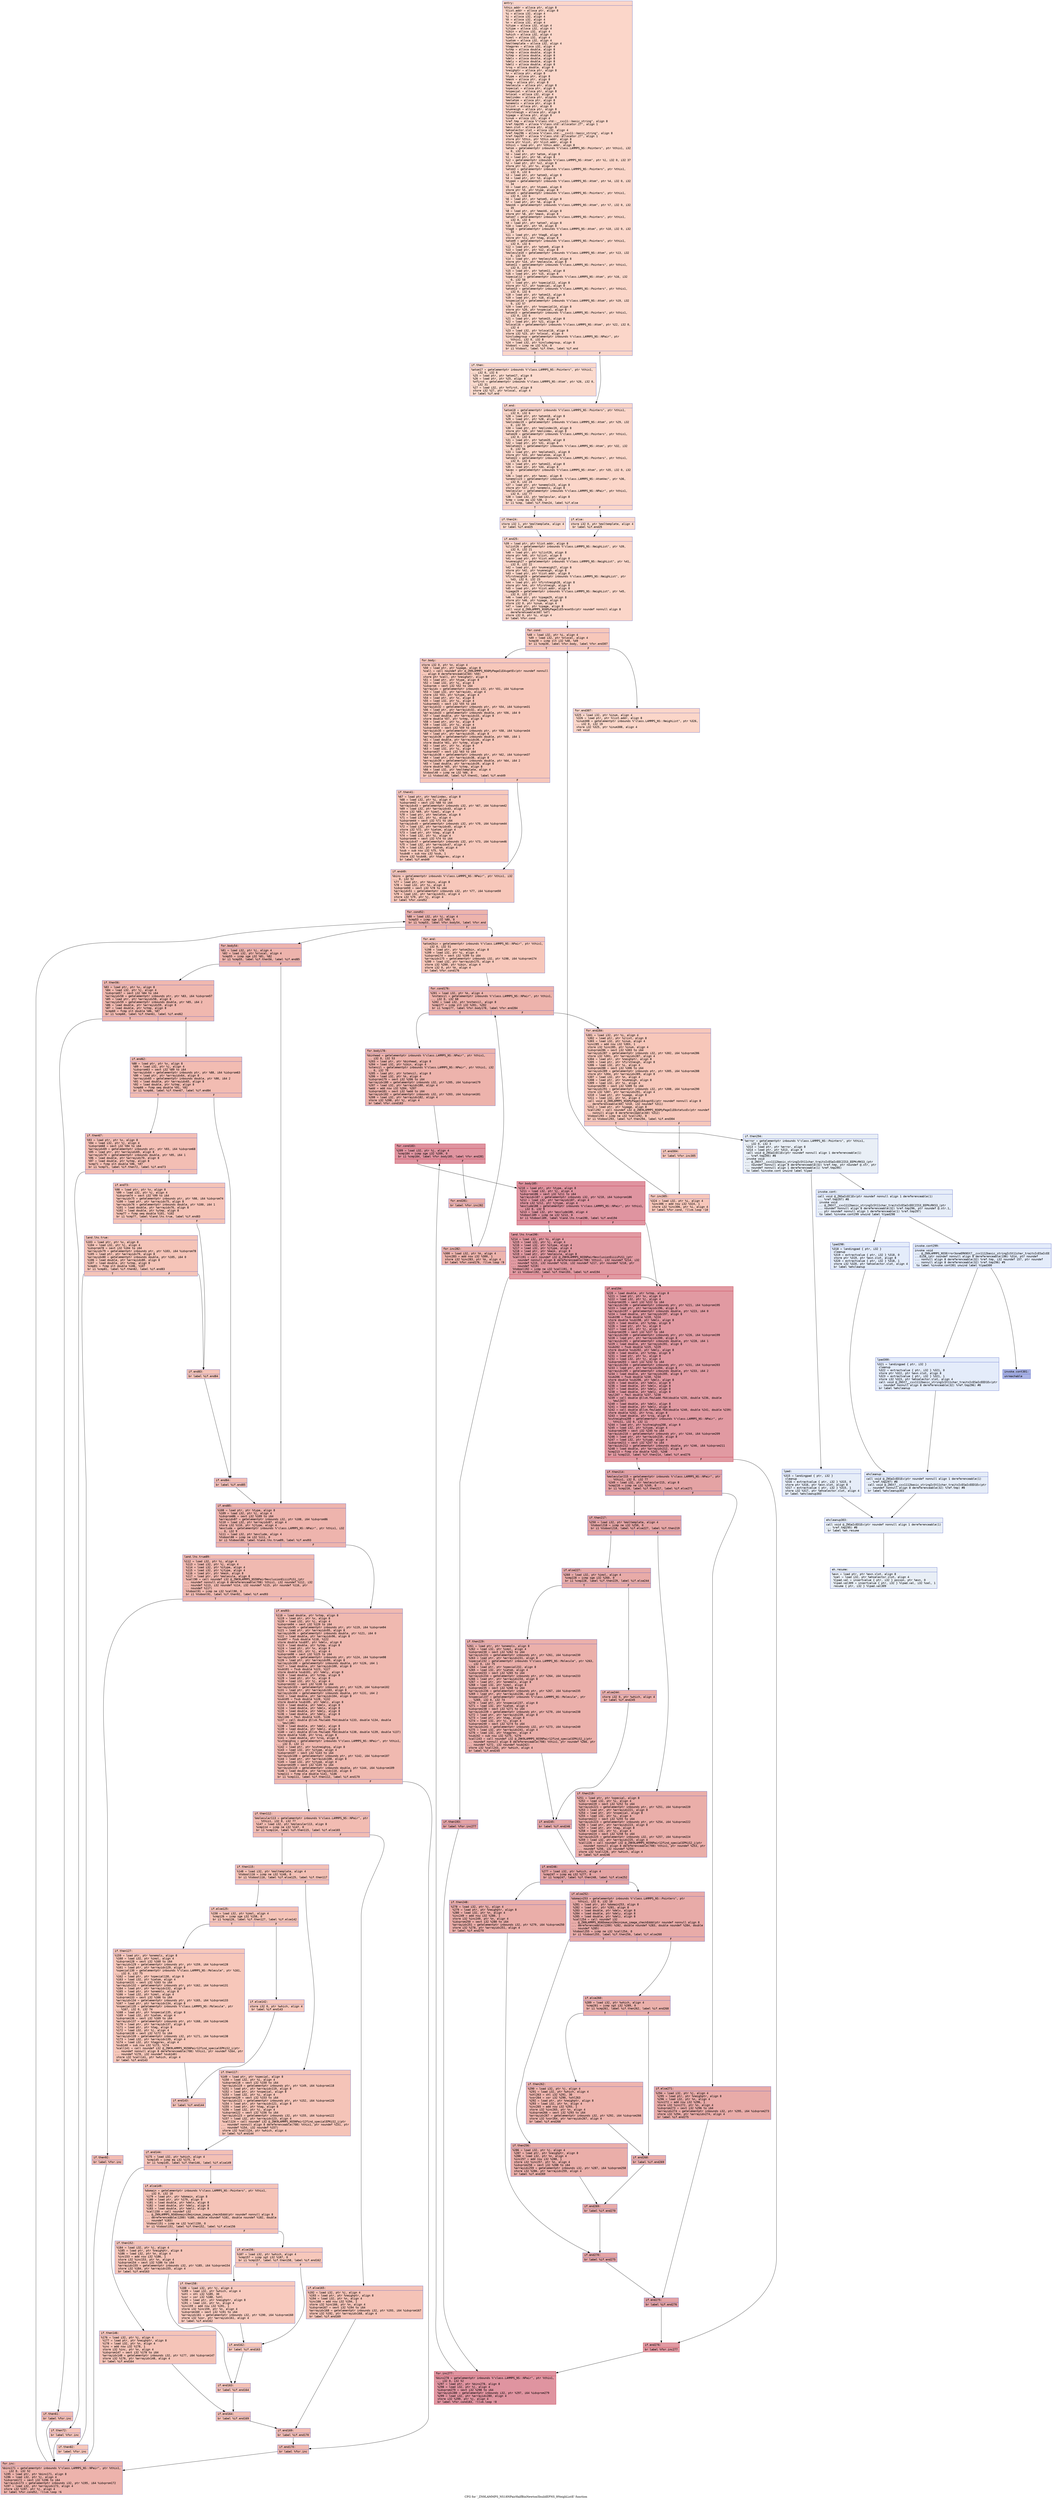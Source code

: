 digraph "CFG for '_ZN9LAMMPS_NS18NPairHalfBinNewton5buildEPNS_9NeighListE' function" {
	label="CFG for '_ZN9LAMMPS_NS18NPairHalfBinNewton5buildEPNS_9NeighListE' function";

	Node0x5603d88adef0 [shape=record,color="#3d50c3ff", style=filled, fillcolor="#f6a38570" fontname="Courier",label="{entry:\l|  %this.addr = alloca ptr, align 8\l  %list.addr = alloca ptr, align 8\l  %i = alloca i32, align 4\l  %j = alloca i32, align 4\l  %k = alloca i32, align 4\l  %n = alloca i32, align 4\l  %itype = alloca i32, align 4\l  %jtype = alloca i32, align 4\l  %ibin = alloca i32, align 4\l  %which = alloca i32, align 4\l  %imol = alloca i32, align 4\l  %iatom = alloca i32, align 4\l  %moltemplate = alloca i32, align 4\l  %tagprev = alloca i32, align 4\l  %xtmp = alloca double, align 8\l  %ytmp = alloca double, align 8\l  %ztmp = alloca double, align 8\l  %delx = alloca double, align 8\l  %dely = alloca double, align 8\l  %delz = alloca double, align 8\l  %rsq = alloca double, align 8\l  %neighptr = alloca ptr, align 8\l  %x = alloca ptr, align 8\l  %type = alloca ptr, align 8\l  %mask = alloca ptr, align 8\l  %tag = alloca ptr, align 8\l  %molecule = alloca ptr, align 8\l  %special = alloca ptr, align 8\l  %nspecial = alloca ptr, align 8\l  %nlocal = alloca i32, align 4\l  %molindex = alloca ptr, align 8\l  %molatom = alloca ptr, align 8\l  %onemols = alloca ptr, align 8\l  %ilist = alloca ptr, align 8\l  %numneigh = alloca ptr, align 8\l  %firstneigh = alloca ptr, align 8\l  %ipage = alloca ptr, align 8\l  %inum = alloca i32, align 4\l  %ref.tmp = alloca %\"class.std::__cxx11::basic_string\", align 8\l  %ref.tmp295 = alloca %\"class.std::allocator.27\", align 1\l  %exn.slot = alloca ptr, align 8\l  %ehselector.slot = alloca i32, align 4\l  %ref.tmp296 = alloca %\"class.std::__cxx11::basic_string\", align 8\l  %ref.tmp297 = alloca %\"class.std::allocator.27\", align 1\l  store ptr %this, ptr %this.addr, align 8\l  store ptr %list, ptr %list.addr, align 8\l  %this1 = load ptr, ptr %this.addr, align 8\l  %atom = getelementptr inbounds %\"class.LAMMPS_NS::Pointers\", ptr %this1, i32\l... 0, i32 6\l  %0 = load ptr, ptr %atom, align 8\l  %1 = load ptr, ptr %0, align 8\l  %x2 = getelementptr inbounds %\"class.LAMMPS_NS::Atom\", ptr %1, i32 0, i32 37\l  %2 = load ptr, ptr %x2, align 8\l  store ptr %2, ptr %x, align 8\l  %atom3 = getelementptr inbounds %\"class.LAMMPS_NS::Pointers\", ptr %this1,\l... i32 0, i32 6\l  %3 = load ptr, ptr %atom3, align 8\l  %4 = load ptr, ptr %3, align 8\l  %type4 = getelementptr inbounds %\"class.LAMMPS_NS::Atom\", ptr %4, i32 0, i32\l... 34\l  %5 = load ptr, ptr %type4, align 8\l  store ptr %5, ptr %type, align 8\l  %atom5 = getelementptr inbounds %\"class.LAMMPS_NS::Pointers\", ptr %this1,\l... i32 0, i32 6\l  %6 = load ptr, ptr %atom5, align 8\l  %7 = load ptr, ptr %6, align 8\l  %mask6 = getelementptr inbounds %\"class.LAMMPS_NS::Atom\", ptr %7, i32 0, i32\l... 35\l  %8 = load ptr, ptr %mask6, align 8\l  store ptr %8, ptr %mask, align 8\l  %atom7 = getelementptr inbounds %\"class.LAMMPS_NS::Pointers\", ptr %this1,\l... i32 0, i32 6\l  %9 = load ptr, ptr %atom7, align 8\l  %10 = load ptr, ptr %9, align 8\l  %tag8 = getelementptr inbounds %\"class.LAMMPS_NS::Atom\", ptr %10, i32 0, i32\l... 33\l  %11 = load ptr, ptr %tag8, align 8\l  store ptr %11, ptr %tag, align 8\l  %atom9 = getelementptr inbounds %\"class.LAMMPS_NS::Pointers\", ptr %this1,\l... i32 0, i32 6\l  %12 = load ptr, ptr %atom9, align 8\l  %13 = load ptr, ptr %12, align 8\l  %molecule10 = getelementptr inbounds %\"class.LAMMPS_NS::Atom\", ptr %13, i32\l... 0, i32 54\l  %14 = load ptr, ptr %molecule10, align 8\l  store ptr %14, ptr %molecule, align 8\l  %atom11 = getelementptr inbounds %\"class.LAMMPS_NS::Pointers\", ptr %this1,\l... i32 0, i32 6\l  %15 = load ptr, ptr %atom11, align 8\l  %16 = load ptr, ptr %15, align 8\l  %special12 = getelementptr inbounds %\"class.LAMMPS_NS::Atom\", ptr %16, i32\l... 0, i32 58\l  %17 = load ptr, ptr %special12, align 8\l  store ptr %17, ptr %special, align 8\l  %atom13 = getelementptr inbounds %\"class.LAMMPS_NS::Pointers\", ptr %this1,\l... i32 0, i32 6\l  %18 = load ptr, ptr %atom13, align 8\l  %19 = load ptr, ptr %18, align 8\l  %nspecial14 = getelementptr inbounds %\"class.LAMMPS_NS::Atom\", ptr %19, i32\l... 0, i32 57\l  %20 = load ptr, ptr %nspecial14, align 8\l  store ptr %20, ptr %nspecial, align 8\l  %atom15 = getelementptr inbounds %\"class.LAMMPS_NS::Pointers\", ptr %this1,\l... i32 0, i32 6\l  %21 = load ptr, ptr %atom15, align 8\l  %22 = load ptr, ptr %21, align 8\l  %nlocal16 = getelementptr inbounds %\"class.LAMMPS_NS::Atom\", ptr %22, i32 0,\l... i32 4\l  %23 = load i32, ptr %nlocal16, align 8\l  store i32 %23, ptr %nlocal, align 4\l  %includegroup = getelementptr inbounds %\"class.LAMMPS_NS::NPair\", ptr\l... %this1, i32 0, i32 8\l  %24 = load i32, ptr %includegroup, align 8\l  %tobool = icmp ne i32 %24, 0\l  br i1 %tobool, label %if.then, label %if.end\l|{<s0>T|<s1>F}}"];
	Node0x5603d88adef0:s0 -> Node0x5603d88b3340[tooltip="entry -> if.then\nProbability 62.50%" ];
	Node0x5603d88adef0:s1 -> Node0x5603d88b33b0[tooltip="entry -> if.end\nProbability 37.50%" ];
	Node0x5603d88b3340 [shape=record,color="#3d50c3ff", style=filled, fillcolor="#f7ac8e70" fontname="Courier",label="{if.then:\l|  %atom17 = getelementptr inbounds %\"class.LAMMPS_NS::Pointers\", ptr %this1,\l... i32 0, i32 6\l  %25 = load ptr, ptr %atom17, align 8\l  %26 = load ptr, ptr %25, align 8\l  %nfirst = getelementptr inbounds %\"class.LAMMPS_NS::Atom\", ptr %26, i32 0,\l... i32 31\l  %27 = load i32, ptr %nfirst, align 8\l  store i32 %27, ptr %nlocal, align 4\l  br label %if.end\l}"];
	Node0x5603d88b3340 -> Node0x5603d88b33b0[tooltip="if.then -> if.end\nProbability 100.00%" ];
	Node0x5603d88b33b0 [shape=record,color="#3d50c3ff", style=filled, fillcolor="#f6a38570" fontname="Courier",label="{if.end:\l|  %atom18 = getelementptr inbounds %\"class.LAMMPS_NS::Pointers\", ptr %this1,\l... i32 0, i32 6\l  %28 = load ptr, ptr %atom18, align 8\l  %29 = load ptr, ptr %28, align 8\l  %molindex19 = getelementptr inbounds %\"class.LAMMPS_NS::Atom\", ptr %29, i32\l... 0, i32 55\l  %30 = load ptr, ptr %molindex19, align 8\l  store ptr %30, ptr %molindex, align 8\l  %atom20 = getelementptr inbounds %\"class.LAMMPS_NS::Pointers\", ptr %this1,\l... i32 0, i32 6\l  %31 = load ptr, ptr %atom20, align 8\l  %32 = load ptr, ptr %31, align 8\l  %molatom21 = getelementptr inbounds %\"class.LAMMPS_NS::Atom\", ptr %32, i32\l... 0, i32 56\l  %33 = load ptr, ptr %molatom21, align 8\l  store ptr %33, ptr %molatom, align 8\l  %atom22 = getelementptr inbounds %\"class.LAMMPS_NS::Pointers\", ptr %this1,\l... i32 0, i32 6\l  %34 = load ptr, ptr %atom22, align 8\l  %35 = load ptr, ptr %34, align 8\l  %avec = getelementptr inbounds %\"class.LAMMPS_NS::Atom\", ptr %35, i32 0, i32\l... 2\l  %36 = load ptr, ptr %avec, align 8\l  %onemols23 = getelementptr inbounds %\"class.LAMMPS_NS::AtomVec\", ptr %36,\l... i32 0, i32 24\l  %37 = load ptr, ptr %onemols23, align 8\l  store ptr %37, ptr %onemols, align 8\l  %molecular = getelementptr inbounds %\"class.LAMMPS_NS::NPair\", ptr %this1,\l... i32 0, i32 77\l  %38 = load i32, ptr %molecular, align 8\l  %cmp = icmp eq i32 %38, 2\l  br i1 %cmp, label %if.then24, label %if.else\l|{<s0>T|<s1>F}}"];
	Node0x5603d88b33b0:s0 -> Node0x5603d88af5f0[tooltip="if.end -> if.then24\nProbability 50.00%" ];
	Node0x5603d88b33b0:s1 -> Node0x5603d88af670[tooltip="if.end -> if.else\nProbability 50.00%" ];
	Node0x5603d88af5f0 [shape=record,color="#3d50c3ff", style=filled, fillcolor="#f7ac8e70" fontname="Courier",label="{if.then24:\l|  store i32 1, ptr %moltemplate, align 4\l  br label %if.end25\l}"];
	Node0x5603d88af5f0 -> Node0x5603d88af830[tooltip="if.then24 -> if.end25\nProbability 100.00%" ];
	Node0x5603d88af670 [shape=record,color="#3d50c3ff", style=filled, fillcolor="#f7ac8e70" fontname="Courier",label="{if.else:\l|  store i32 0, ptr %moltemplate, align 4\l  br label %if.end25\l}"];
	Node0x5603d88af670 -> Node0x5603d88af830[tooltip="if.else -> if.end25\nProbability 100.00%" ];
	Node0x5603d88af830 [shape=record,color="#3d50c3ff", style=filled, fillcolor="#f6a38570" fontname="Courier",label="{if.end25:\l|  %39 = load ptr, ptr %list.addr, align 8\l  %ilist26 = getelementptr inbounds %\"class.LAMMPS_NS::NeighList\", ptr %39,\l... i32 0, i32 21\l  %40 = load ptr, ptr %ilist26, align 8\l  store ptr %40, ptr %ilist, align 8\l  %41 = load ptr, ptr %list.addr, align 8\l  %numneigh27 = getelementptr inbounds %\"class.LAMMPS_NS::NeighList\", ptr %41,\l... i32 0, i32 22\l  %42 = load ptr, ptr %numneigh27, align 8\l  store ptr %42, ptr %numneigh, align 8\l  %43 = load ptr, ptr %list.addr, align 8\l  %firstneigh28 = getelementptr inbounds %\"class.LAMMPS_NS::NeighList\", ptr\l... %43, i32 0, i32 23\l  %44 = load ptr, ptr %firstneigh28, align 8\l  store ptr %44, ptr %firstneigh, align 8\l  %45 = load ptr, ptr %list.addr, align 8\l  %ipage29 = getelementptr inbounds %\"class.LAMMPS_NS::NeighList\", ptr %45,\l... i32 0, i32 27\l  %46 = load ptr, ptr %ipage29, align 8\l  store ptr %46, ptr %ipage, align 8\l  store i32 0, ptr %inum, align 4\l  %47 = load ptr, ptr %ipage, align 8\l  call void @_ZN9LAMMPS_NS6MyPageIiE5resetEv(ptr noundef nonnull align 8\l... dereferenceable(60) %47)\l  store i32 0, ptr %i, align 4\l  br label %for.cond\l}"];
	Node0x5603d88af830 -> Node0x5603d88b70c0[tooltip="if.end25 -> for.cond\nProbability 100.00%" ];
	Node0x5603d88b70c0 [shape=record,color="#3d50c3ff", style=filled, fillcolor="#ec7f6370" fontname="Courier",label="{for.cond:\l|  %48 = load i32, ptr %i, align 4\l  %49 = load i32, ptr %nlocal, align 4\l  %cmp30 = icmp slt i32 %48, %49\l  br i1 %cmp30, label %for.body, label %for.end307\l|{<s0>T|<s1>F}}"];
	Node0x5603d88b70c0:s0 -> Node0x5603d88b7370[tooltip="for.cond -> for.body\nProbability 96.88%" ];
	Node0x5603d88b70c0:s1 -> Node0x5603d88b73f0[tooltip="for.cond -> for.end307\nProbability 3.12%" ];
	Node0x5603d88b7370 [shape=record,color="#3d50c3ff", style=filled, fillcolor="#ec7f6370" fontname="Courier",label="{for.body:\l|  store i32 0, ptr %n, align 4\l  %50 = load ptr, ptr %ipage, align 8\l  %call = call noundef ptr @_ZN9LAMMPS_NS6MyPageIiE4vgetEv(ptr noundef nonnull\l... align 8 dereferenceable(60) %50)\l  store ptr %call, ptr %neighptr, align 8\l  %51 = load ptr, ptr %type, align 8\l  %52 = load i32, ptr %i, align 4\l  %idxprom = sext i32 %52 to i64\l  %arrayidx = getelementptr inbounds i32, ptr %51, i64 %idxprom\l  %53 = load i32, ptr %arrayidx, align 4\l  store i32 %53, ptr %itype, align 4\l  %54 = load ptr, ptr %x, align 8\l  %55 = load i32, ptr %i, align 4\l  %idxprom31 = sext i32 %55 to i64\l  %arrayidx32 = getelementptr inbounds ptr, ptr %54, i64 %idxprom31\l  %56 = load ptr, ptr %arrayidx32, align 8\l  %arrayidx33 = getelementptr inbounds double, ptr %56, i64 0\l  %57 = load double, ptr %arrayidx33, align 8\l  store double %57, ptr %xtmp, align 8\l  %58 = load ptr, ptr %x, align 8\l  %59 = load i32, ptr %i, align 4\l  %idxprom34 = sext i32 %59 to i64\l  %arrayidx35 = getelementptr inbounds ptr, ptr %58, i64 %idxprom34\l  %60 = load ptr, ptr %arrayidx35, align 8\l  %arrayidx36 = getelementptr inbounds double, ptr %60, i64 1\l  %61 = load double, ptr %arrayidx36, align 8\l  store double %61, ptr %ytmp, align 8\l  %62 = load ptr, ptr %x, align 8\l  %63 = load i32, ptr %i, align 4\l  %idxprom37 = sext i32 %63 to i64\l  %arrayidx38 = getelementptr inbounds ptr, ptr %62, i64 %idxprom37\l  %64 = load ptr, ptr %arrayidx38, align 8\l  %arrayidx39 = getelementptr inbounds double, ptr %64, i64 2\l  %65 = load double, ptr %arrayidx39, align 8\l  store double %65, ptr %ztmp, align 8\l  %66 = load i32, ptr %moltemplate, align 4\l  %tobool40 = icmp ne i32 %66, 0\l  br i1 %tobool40, label %if.then41, label %if.end49\l|{<s0>T|<s1>F}}"];
	Node0x5603d88b7370:s0 -> Node0x5603d88b92d0[tooltip="for.body -> if.then41\nProbability 62.50%" ];
	Node0x5603d88b7370:s1 -> Node0x5603d88b93b0[tooltip="for.body -> if.end49\nProbability 37.50%" ];
	Node0x5603d88b92d0 [shape=record,color="#3d50c3ff", style=filled, fillcolor="#ed836670" fontname="Courier",label="{if.then41:\l|  %67 = load ptr, ptr %molindex, align 8\l  %68 = load i32, ptr %i, align 4\l  %idxprom42 = sext i32 %68 to i64\l  %arrayidx43 = getelementptr inbounds i32, ptr %67, i64 %idxprom42\l  %69 = load i32, ptr %arrayidx43, align 4\l  store i32 %69, ptr %imol, align 4\l  %70 = load ptr, ptr %molatom, align 8\l  %71 = load i32, ptr %i, align 4\l  %idxprom44 = sext i32 %71 to i64\l  %arrayidx45 = getelementptr inbounds i32, ptr %70, i64 %idxprom44\l  %72 = load i32, ptr %arrayidx45, align 4\l  store i32 %72, ptr %iatom, align 4\l  %73 = load ptr, ptr %tag, align 8\l  %74 = load i32, ptr %i, align 4\l  %idxprom46 = sext i32 %74 to i64\l  %arrayidx47 = getelementptr inbounds i32, ptr %73, i64 %idxprom46\l  %75 = load i32, ptr %arrayidx47, align 4\l  %76 = load i32, ptr %iatom, align 4\l  %sub = sub nsw i32 %75, %76\l  %sub48 = sub nsw i32 %sub, 1\l  store i32 %sub48, ptr %tagprev, align 4\l  br label %if.end49\l}"];
	Node0x5603d88b92d0 -> Node0x5603d88b93b0[tooltip="if.then41 -> if.end49\nProbability 100.00%" ];
	Node0x5603d88b93b0 [shape=record,color="#3d50c3ff", style=filled, fillcolor="#ec7f6370" fontname="Courier",label="{if.end49:\l|  %bins = getelementptr inbounds %\"class.LAMMPS_NS::NPair\", ptr %this1, i32\l... 0, i32 52\l  %77 = load ptr, ptr %bins, align 8\l  %78 = load i32, ptr %i, align 4\l  %idxprom50 = sext i32 %78 to i64\l  %arrayidx51 = getelementptr inbounds i32, ptr %77, i64 %idxprom50\l  %79 = load i32, ptr %arrayidx51, align 4\l  store i32 %79, ptr %j, align 4\l  br label %for.cond52\l}"];
	Node0x5603d88b93b0 -> Node0x5603d88ba6e0[tooltip="if.end49 -> for.cond52\nProbability 100.00%" ];
	Node0x5603d88ba6e0 [shape=record,color="#3d50c3ff", style=filled, fillcolor="#d6524470" fontname="Courier",label="{for.cond52:\l|  %80 = load i32, ptr %j, align 4\l  %cmp53 = icmp sge i32 %80, 0\l  br i1 %cmp53, label %for.body54, label %for.end\l|{<s0>T|<s1>F}}"];
	Node0x5603d88ba6e0:s0 -> Node0x5603d88ba900[tooltip="for.cond52 -> for.body54\nProbability 96.88%" ];
	Node0x5603d88ba6e0:s1 -> Node0x5603d88ba980[tooltip="for.cond52 -> for.end\nProbability 3.12%" ];
	Node0x5603d88ba900 [shape=record,color="#3d50c3ff", style=filled, fillcolor="#d6524470" fontname="Courier",label="{for.body54:\l|  %81 = load i32, ptr %j, align 4\l  %82 = load i32, ptr %nlocal, align 4\l  %cmp55 = icmp sge i32 %81, %82\l  br i1 %cmp55, label %if.then56, label %if.end85\l|{<s0>T|<s1>F}}"];
	Node0x5603d88ba900:s0 -> Node0x5603d88bac50[tooltip="for.body54 -> if.then56\nProbability 50.00%" ];
	Node0x5603d88ba900:s1 -> Node0x5603d88bacd0[tooltip="for.body54 -> if.end85\nProbability 50.00%" ];
	Node0x5603d88bac50 [shape=record,color="#3d50c3ff", style=filled, fillcolor="#dc5d4a70" fontname="Courier",label="{if.then56:\l|  %83 = load ptr, ptr %x, align 8\l  %84 = load i32, ptr %j, align 4\l  %idxprom57 = sext i32 %84 to i64\l  %arrayidx58 = getelementptr inbounds ptr, ptr %83, i64 %idxprom57\l  %85 = load ptr, ptr %arrayidx58, align 8\l  %arrayidx59 = getelementptr inbounds double, ptr %85, i64 2\l  %86 = load double, ptr %arrayidx59, align 8\l  %87 = load double, ptr %ztmp, align 8\l  %cmp60 = fcmp olt double %86, %87\l  br i1 %cmp60, label %if.then61, label %if.end62\l|{<s0>T|<s1>F}}"];
	Node0x5603d88bac50:s0 -> Node0x5603d88bb3d0[tooltip="if.then56 -> if.then61\nProbability 50.00%" ];
	Node0x5603d88bac50:s1 -> Node0x5603d88bb450[tooltip="if.then56 -> if.end62\nProbability 50.00%" ];
	Node0x5603d88bb3d0 [shape=record,color="#3d50c3ff", style=filled, fillcolor="#e1675170" fontname="Courier",label="{if.then61:\l|  br label %for.inc\l}"];
	Node0x5603d88bb3d0 -> Node0x5603d88bb5e0[tooltip="if.then61 -> for.inc\nProbability 100.00%" ];
	Node0x5603d88bb450 [shape=record,color="#3d50c3ff", style=filled, fillcolor="#e1675170" fontname="Courier",label="{if.end62:\l|  %88 = load ptr, ptr %x, align 8\l  %89 = load i32, ptr %j, align 4\l  %idxprom63 = sext i32 %89 to i64\l  %arrayidx64 = getelementptr inbounds ptr, ptr %88, i64 %idxprom63\l  %90 = load ptr, ptr %arrayidx64, align 8\l  %arrayidx65 = getelementptr inbounds double, ptr %90, i64 2\l  %91 = load double, ptr %arrayidx65, align 8\l  %92 = load double, ptr %ztmp, align 8\l  %cmp66 = fcmp oeq double %91, %92\l  br i1 %cmp66, label %if.then67, label %if.end84\l|{<s0>T|<s1>F}}"];
	Node0x5603d88bb450:s0 -> Node0x5603d88bbc30[tooltip="if.end62 -> if.then67\nProbability 62.50%" ];
	Node0x5603d88bb450:s1 -> Node0x5603d88bbcb0[tooltip="if.end62 -> if.end84\nProbability 37.50%" ];
	Node0x5603d88bbc30 [shape=record,color="#3d50c3ff", style=filled, fillcolor="#e36c5570" fontname="Courier",label="{if.then67:\l|  %93 = load ptr, ptr %x, align 8\l  %94 = load i32, ptr %j, align 4\l  %idxprom68 = sext i32 %94 to i64\l  %arrayidx69 = getelementptr inbounds ptr, ptr %93, i64 %idxprom68\l  %95 = load ptr, ptr %arrayidx69, align 8\l  %arrayidx70 = getelementptr inbounds double, ptr %95, i64 1\l  %96 = load double, ptr %arrayidx70, align 8\l  %97 = load double, ptr %ytmp, align 8\l  %cmp71 = fcmp olt double %96, %97\l  br i1 %cmp71, label %if.then72, label %if.end73\l|{<s0>T|<s1>F}}"];
	Node0x5603d88bbc30:s0 -> Node0x5603d88b68a0[tooltip="if.then67 -> if.then72\nProbability 50.00%" ];
	Node0x5603d88bbc30:s1 -> Node0x5603d88b6920[tooltip="if.then67 -> if.end73\nProbability 50.00%" ];
	Node0x5603d88b68a0 [shape=record,color="#3d50c3ff", style=filled, fillcolor="#e8765c70" fontname="Courier",label="{if.then72:\l|  br label %for.inc\l}"];
	Node0x5603d88b68a0 -> Node0x5603d88bb5e0[tooltip="if.then72 -> for.inc\nProbability 100.00%" ];
	Node0x5603d88b6920 [shape=record,color="#3d50c3ff", style=filled, fillcolor="#e8765c70" fontname="Courier",label="{if.end73:\l|  %98 = load ptr, ptr %x, align 8\l  %99 = load i32, ptr %j, align 4\l  %idxprom74 = sext i32 %99 to i64\l  %arrayidx75 = getelementptr inbounds ptr, ptr %98, i64 %idxprom74\l  %100 = load ptr, ptr %arrayidx75, align 8\l  %arrayidx76 = getelementptr inbounds double, ptr %100, i64 1\l  %101 = load double, ptr %arrayidx76, align 8\l  %102 = load double, ptr %ytmp, align 8\l  %cmp77 = fcmp oeq double %101, %102\l  br i1 %cmp77, label %land.lhs.true, label %if.end83\l|{<s0>T|<s1>F}}"];
	Node0x5603d88b6920:s0 -> Node0x5603d88bd3a0[tooltip="if.end73 -> land.lhs.true\nProbability 62.50%" ];
	Node0x5603d88b6920:s1 -> Node0x5603d88bd420[tooltip="if.end73 -> if.end83\nProbability 37.50%" ];
	Node0x5603d88bd3a0 [shape=record,color="#3d50c3ff", style=filled, fillcolor="#e97a5f70" fontname="Courier",label="{land.lhs.true:\l|  %103 = load ptr, ptr %x, align 8\l  %104 = load i32, ptr %j, align 4\l  %idxprom78 = sext i32 %104 to i64\l  %arrayidx79 = getelementptr inbounds ptr, ptr %103, i64 %idxprom78\l  %105 = load ptr, ptr %arrayidx79, align 8\l  %arrayidx80 = getelementptr inbounds double, ptr %105, i64 0\l  %106 = load double, ptr %arrayidx80, align 8\l  %107 = load double, ptr %xtmp, align 8\l  %cmp81 = fcmp olt double %106, %107\l  br i1 %cmp81, label %if.then82, label %if.end83\l|{<s0>T|<s1>F}}"];
	Node0x5603d88bd3a0:s0 -> Node0x5603d88bdac0[tooltip="land.lhs.true -> if.then82\nProbability 50.00%" ];
	Node0x5603d88bd3a0:s1 -> Node0x5603d88bd420[tooltip="land.lhs.true -> if.end83\nProbability 50.00%" ];
	Node0x5603d88bdac0 [shape=record,color="#3d50c3ff", style=filled, fillcolor="#ed836670" fontname="Courier",label="{if.then82:\l|  br label %for.inc\l}"];
	Node0x5603d88bdac0 -> Node0x5603d88bb5e0[tooltip="if.then82 -> for.inc\nProbability 100.00%" ];
	Node0x5603d88bd420 [shape=record,color="#3d50c3ff", style=filled, fillcolor="#e97a5f70" fontname="Courier",label="{if.end83:\l|  br label %if.end84\l}"];
	Node0x5603d88bd420 -> Node0x5603d88bbcb0[tooltip="if.end83 -> if.end84\nProbability 100.00%" ];
	Node0x5603d88bbcb0 [shape=record,color="#3d50c3ff", style=filled, fillcolor="#e36c5570" fontname="Courier",label="{if.end84:\l|  br label %if.end85\l}"];
	Node0x5603d88bbcb0 -> Node0x5603d88bacd0[tooltip="if.end84 -> if.end85\nProbability 100.00%" ];
	Node0x5603d88bacd0 [shape=record,color="#3d50c3ff", style=filled, fillcolor="#d8564670" fontname="Courier",label="{if.end85:\l|  %108 = load ptr, ptr %type, align 8\l  %109 = load i32, ptr %j, align 4\l  %idxprom86 = sext i32 %109 to i64\l  %arrayidx87 = getelementptr inbounds i32, ptr %108, i64 %idxprom86\l  %110 = load i32, ptr %arrayidx87, align 4\l  store i32 %110, ptr %jtype, align 4\l  %exclude = getelementptr inbounds %\"class.LAMMPS_NS::NPair\", ptr %this1, i32\l... 0, i32 9\l  %111 = load i32, ptr %exclude, align 4\l  %tobool88 = icmp ne i32 %111, 0\l  br i1 %tobool88, label %land.lhs.true89, label %if.end93\l|{<s0>T|<s1>F}}"];
	Node0x5603d88bacd0:s0 -> Node0x5603d88be320[tooltip="if.end85 -> land.lhs.true89\nProbability 62.50%" ];
	Node0x5603d88bacd0:s1 -> Node0x5603d88be3a0[tooltip="if.end85 -> if.end93\nProbability 37.50%" ];
	Node0x5603d88be320 [shape=record,color="#3d50c3ff", style=filled, fillcolor="#de614d70" fontname="Courier",label="{land.lhs.true89:\l|  %112 = load i32, ptr %i, align 4\l  %113 = load i32, ptr %j, align 4\l  %114 = load i32, ptr %itype, align 4\l  %115 = load i32, ptr %jtype, align 4\l  %116 = load ptr, ptr %mask, align 8\l  %117 = load ptr, ptr %molecule, align 8\l  %call90 = call noundef i32 @_ZNK9LAMMPS_NS5NPair9exclusionEiiiiPiS1_(ptr\l... noundef nonnull align 8 dereferenceable(708) %this1, i32 noundef %112, i32\l... noundef %113, i32 noundef %114, i32 noundef %115, ptr noundef %116, ptr\l... noundef %117)\l  %tobool91 = icmp ne i32 %call90, 0\l  br i1 %tobool91, label %if.then92, label %if.end93\l|{<s0>T|<s1>F}}"];
	Node0x5603d88be320:s0 -> Node0x5603d88beb00[tooltip="land.lhs.true89 -> if.then92\nProbability 62.50%" ];
	Node0x5603d88be320:s1 -> Node0x5603d88be3a0[tooltip="land.lhs.true89 -> if.end93\nProbability 37.50%" ];
	Node0x5603d88beb00 [shape=record,color="#3d50c3ff", style=filled, fillcolor="#e1675170" fontname="Courier",label="{if.then92:\l|  br label %for.inc\l}"];
	Node0x5603d88beb00 -> Node0x5603d88bb5e0[tooltip="if.then92 -> for.inc\nProbability 100.00%" ];
	Node0x5603d88be3a0 [shape=record,color="#3d50c3ff", style=filled, fillcolor="#de614d70" fontname="Courier",label="{if.end93:\l|  %118 = load double, ptr %xtmp, align 8\l  %119 = load ptr, ptr %x, align 8\l  %120 = load i32, ptr %j, align 4\l  %idxprom94 = sext i32 %120 to i64\l  %arrayidx95 = getelementptr inbounds ptr, ptr %119, i64 %idxprom94\l  %121 = load ptr, ptr %arrayidx95, align 8\l  %arrayidx96 = getelementptr inbounds double, ptr %121, i64 0\l  %122 = load double, ptr %arrayidx96, align 8\l  %sub97 = fsub double %118, %122\l  store double %sub97, ptr %delx, align 8\l  %123 = load double, ptr %ytmp, align 8\l  %124 = load ptr, ptr %x, align 8\l  %125 = load i32, ptr %j, align 4\l  %idxprom98 = sext i32 %125 to i64\l  %arrayidx99 = getelementptr inbounds ptr, ptr %124, i64 %idxprom98\l  %126 = load ptr, ptr %arrayidx99, align 8\l  %arrayidx100 = getelementptr inbounds double, ptr %126, i64 1\l  %127 = load double, ptr %arrayidx100, align 8\l  %sub101 = fsub double %123, %127\l  store double %sub101, ptr %dely, align 8\l  %128 = load double, ptr %ztmp, align 8\l  %129 = load ptr, ptr %x, align 8\l  %130 = load i32, ptr %j, align 4\l  %idxprom102 = sext i32 %130 to i64\l  %arrayidx103 = getelementptr inbounds ptr, ptr %129, i64 %idxprom102\l  %131 = load ptr, ptr %arrayidx103, align 8\l  %arrayidx104 = getelementptr inbounds double, ptr %131, i64 2\l  %132 = load double, ptr %arrayidx104, align 8\l  %sub105 = fsub double %128, %132\l  store double %sub105, ptr %delz, align 8\l  %133 = load double, ptr %delx, align 8\l  %134 = load double, ptr %delx, align 8\l  %135 = load double, ptr %dely, align 8\l  %136 = load double, ptr %dely, align 8\l  %mul106 = fmul double %135, %136\l  %137 = call double @llvm.fmuladd.f64(double %133, double %134, double\l... %mul106)\l  %138 = load double, ptr %delz, align 8\l  %139 = load double, ptr %delz, align 8\l  %140 = call double @llvm.fmuladd.f64(double %138, double %139, double %137)\l  store double %140, ptr %rsq, align 8\l  %141 = load double, ptr %rsq, align 8\l  %cutneighsq = getelementptr inbounds %\"class.LAMMPS_NS::NPair\", ptr %this1,\l... i32 0, i32 11\l  %142 = load ptr, ptr %cutneighsq, align 8\l  %143 = load i32, ptr %itype, align 4\l  %idxprom107 = sext i32 %143 to i64\l  %arrayidx108 = getelementptr inbounds ptr, ptr %142, i64 %idxprom107\l  %144 = load ptr, ptr %arrayidx108, align 8\l  %145 = load i32, ptr %jtype, align 4\l  %idxprom109 = sext i32 %145 to i64\l  %arrayidx110 = getelementptr inbounds double, ptr %144, i64 %idxprom109\l  %146 = load double, ptr %arrayidx110, align 8\l  %cmp111 = fcmp ole double %141, %146\l  br i1 %cmp111, label %if.then112, label %if.end170\l|{<s0>T|<s1>F}}"];
	Node0x5603d88be3a0:s0 -> Node0x5603d88b5aa0[tooltip="if.end93 -> if.then112\nProbability 50.00%" ];
	Node0x5603d88be3a0:s1 -> Node0x5603d88b5b20[tooltip="if.end93 -> if.end170\nProbability 50.00%" ];
	Node0x5603d88b5aa0 [shape=record,color="#3d50c3ff", style=filled, fillcolor="#e1675170" fontname="Courier",label="{if.then112:\l|  %molecular113 = getelementptr inbounds %\"class.LAMMPS_NS::NPair\", ptr\l... %this1, i32 0, i32 77\l  %147 = load i32, ptr %molecular113, align 8\l  %cmp114 = icmp ne i32 %147, 0\l  br i1 %cmp114, label %if.then115, label %if.else165\l|{<s0>T|<s1>F}}"];
	Node0x5603d88b5aa0:s0 -> Node0x5603d88c1ff0[tooltip="if.then112 -> if.then115\nProbability 62.50%" ];
	Node0x5603d88b5aa0:s1 -> Node0x5603d88c2040[tooltip="if.then112 -> if.else165\nProbability 37.50%" ];
	Node0x5603d88c1ff0 [shape=record,color="#3d50c3ff", style=filled, fillcolor="#e5705870" fontname="Courier",label="{if.then115:\l|  %148 = load i32, ptr %moltemplate, align 4\l  %tobool116 = icmp ne i32 %148, 0\l  br i1 %tobool116, label %if.else125, label %if.then117\l|{<s0>T|<s1>F}}"];
	Node0x5603d88c1ff0:s0 -> Node0x5603d88c2310[tooltip="if.then115 -> if.else125\nProbability 62.50%" ];
	Node0x5603d88c1ff0:s1 -> Node0x5603d88c2390[tooltip="if.then115 -> if.then117\nProbability 37.50%" ];
	Node0x5603d88c2390 [shape=record,color="#3d50c3ff", style=filled, fillcolor="#e97a5f70" fontname="Courier",label="{if.then117:\l|  %149 = load ptr, ptr %special, align 8\l  %150 = load i32, ptr %i, align 4\l  %idxprom118 = sext i32 %150 to i64\l  %arrayidx119 = getelementptr inbounds ptr, ptr %149, i64 %idxprom118\l  %151 = load ptr, ptr %arrayidx119, align 8\l  %152 = load ptr, ptr %nspecial, align 8\l  %153 = load i32, ptr %i, align 4\l  %idxprom120 = sext i32 %153 to i64\l  %arrayidx121 = getelementptr inbounds ptr, ptr %152, i64 %idxprom120\l  %154 = load ptr, ptr %arrayidx121, align 8\l  %155 = load ptr, ptr %tag, align 8\l  %156 = load i32, ptr %j, align 4\l  %idxprom122 = sext i32 %156 to i64\l  %arrayidx123 = getelementptr inbounds i32, ptr %155, i64 %idxprom122\l  %157 = load i32, ptr %arrayidx123, align 4\l  %call124 = call noundef i32 @_ZNK9LAMMPS_NS5NPair12find_specialEPKiS2_i(ptr\l... noundef nonnull align 8 dereferenceable(708) %this1, ptr noundef %151, ptr\l... noundef %154, i32 noundef %157)\l  store i32 %call124, ptr %which, align 4\l  br label %if.end144\l}"];
	Node0x5603d88c2390 -> Node0x5603d88b8a50[tooltip="if.then117 -> if.end144\nProbability 100.00%" ];
	Node0x5603d88c2310 [shape=record,color="#3d50c3ff", style=filled, fillcolor="#e8765c70" fontname="Courier",label="{if.else125:\l|  %158 = load i32, ptr %imol, align 4\l  %cmp126 = icmp sge i32 %158, 0\l  br i1 %cmp126, label %if.then127, label %if.else142\l|{<s0>T|<s1>F}}"];
	Node0x5603d88c2310:s0 -> Node0x5603d88b8c80[tooltip="if.else125 -> if.then127\nProbability 50.00%" ];
	Node0x5603d88c2310:s1 -> Node0x5603d88b8d00[tooltip="if.else125 -> if.else142\nProbability 50.00%" ];
	Node0x5603d88b8c80 [shape=record,color="#3d50c3ff", style=filled, fillcolor="#ec7f6370" fontname="Courier",label="{if.then127:\l|  %159 = load ptr, ptr %onemols, align 8\l  %160 = load i32, ptr %imol, align 4\l  %idxprom128 = sext i32 %160 to i64\l  %arrayidx129 = getelementptr inbounds ptr, ptr %159, i64 %idxprom128\l  %161 = load ptr, ptr %arrayidx129, align 8\l  %special130 = getelementptr inbounds %\"class.LAMMPS_NS::Molecule\", ptr %161,\l... i32 0, i32 75\l  %162 = load ptr, ptr %special130, align 8\l  %163 = load i32, ptr %iatom, align 4\l  %idxprom131 = sext i32 %163 to i64\l  %arrayidx132 = getelementptr inbounds ptr, ptr %162, i64 %idxprom131\l  %164 = load ptr, ptr %arrayidx132, align 8\l  %165 = load ptr, ptr %onemols, align 8\l  %166 = load i32, ptr %imol, align 4\l  %idxprom133 = sext i32 %166 to i64\l  %arrayidx134 = getelementptr inbounds ptr, ptr %165, i64 %idxprom133\l  %167 = load ptr, ptr %arrayidx134, align 8\l  %nspecial135 = getelementptr inbounds %\"class.LAMMPS_NS::Molecule\", ptr\l... %167, i32 0, i32 74\l  %168 = load ptr, ptr %nspecial135, align 8\l  %169 = load i32, ptr %iatom, align 4\l  %idxprom136 = sext i32 %169 to i64\l  %arrayidx137 = getelementptr inbounds ptr, ptr %168, i64 %idxprom136\l  %170 = load ptr, ptr %arrayidx137, align 8\l  %171 = load ptr, ptr %tag, align 8\l  %172 = load i32, ptr %j, align 4\l  %idxprom138 = sext i32 %172 to i64\l  %arrayidx139 = getelementptr inbounds i32, ptr %171, i64 %idxprom138\l  %173 = load i32, ptr %arrayidx139, align 4\l  %174 = load i32, ptr %tagprev, align 4\l  %sub140 = sub nsw i32 %173, %174\l  %call141 = call noundef i32 @_ZNK9LAMMPS_NS5NPair12find_specialEPKiS2_i(ptr\l... noundef nonnull align 8 dereferenceable(708) %this1, ptr noundef %164, ptr\l... noundef %170, i32 noundef %sub140)\l  store i32 %call141, ptr %which, align 4\l  br label %if.end143\l}"];
	Node0x5603d88b8c80 -> Node0x5603d88c55e0[tooltip="if.then127 -> if.end143\nProbability 100.00%" ];
	Node0x5603d88b8d00 [shape=record,color="#3d50c3ff", style=filled, fillcolor="#ec7f6370" fontname="Courier",label="{if.else142:\l|  store i32 0, ptr %which, align 4\l  br label %if.end143\l}"];
	Node0x5603d88b8d00 -> Node0x5603d88c55e0[tooltip="if.else142 -> if.end143\nProbability 100.00%" ];
	Node0x5603d88c55e0 [shape=record,color="#3d50c3ff", style=filled, fillcolor="#e8765c70" fontname="Courier",label="{if.end143:\l|  br label %if.end144\l}"];
	Node0x5603d88c55e0 -> Node0x5603d88b8a50[tooltip="if.end143 -> if.end144\nProbability 100.00%" ];
	Node0x5603d88b8a50 [shape=record,color="#3d50c3ff", style=filled, fillcolor="#e5705870" fontname="Courier",label="{if.end144:\l|  %175 = load i32, ptr %which, align 4\l  %cmp145 = icmp eq i32 %175, 0\l  br i1 %cmp145, label %if.then146, label %if.else149\l|{<s0>T|<s1>F}}"];
	Node0x5603d88b8a50:s0 -> Node0x5603d88c5930[tooltip="if.end144 -> if.then146\nProbability 37.50%" ];
	Node0x5603d88b8a50:s1 -> Node0x5603d88c59b0[tooltip="if.end144 -> if.else149\nProbability 62.50%" ];
	Node0x5603d88c5930 [shape=record,color="#3d50c3ff", style=filled, fillcolor="#e97a5f70" fontname="Courier",label="{if.then146:\l|  %176 = load i32, ptr %j, align 4\l  %177 = load ptr, ptr %neighptr, align 8\l  %178 = load i32, ptr %n, align 4\l  %inc = add nsw i32 %178, 1\l  store i32 %inc, ptr %n, align 4\l  %idxprom147 = sext i32 %178 to i64\l  %arrayidx148 = getelementptr inbounds i32, ptr %177, i64 %idxprom147\l  store i32 %176, ptr %arrayidx148, align 4\l  br label %if.end164\l}"];
	Node0x5603d88c5930 -> Node0x5603d88c5fc0[tooltip="if.then146 -> if.end164\nProbability 100.00%" ];
	Node0x5603d88c59b0 [shape=record,color="#3d50c3ff", style=filled, fillcolor="#e8765c70" fontname="Courier",label="{if.else149:\l|  %domain = getelementptr inbounds %\"class.LAMMPS_NS::Pointers\", ptr %this1,\l... i32 0, i32 10\l  %179 = load ptr, ptr %domain, align 8\l  %180 = load ptr, ptr %179, align 8\l  %181 = load double, ptr %delx, align 8\l  %182 = load double, ptr %dely, align 8\l  %183 = load double, ptr %delz, align 8\l  %call150 = call noundef i32\l... @_ZN9LAMMPS_NS6Domain19minimum_image_checkEddd(ptr noundef nonnull align 8\l... dereferenceable(1200) %180, double noundef %181, double noundef %182, double\l... noundef %183)\l  %tobool151 = icmp ne i32 %call150, 0\l  br i1 %tobool151, label %if.then152, label %if.else156\l|{<s0>T|<s1>F}}"];
	Node0x5603d88c59b0:s0 -> Node0x5603d88c6710[tooltip="if.else149 -> if.then152\nProbability 62.50%" ];
	Node0x5603d88c59b0:s1 -> Node0x5603d88c67f0[tooltip="if.else149 -> if.else156\nProbability 37.50%" ];
	Node0x5603d88c6710 [shape=record,color="#3d50c3ff", style=filled, fillcolor="#e97a5f70" fontname="Courier",label="{if.then152:\l|  %184 = load i32, ptr %j, align 4\l  %185 = load ptr, ptr %neighptr, align 8\l  %186 = load i32, ptr %n, align 4\l  %inc153 = add nsw i32 %186, 1\l  store i32 %inc153, ptr %n, align 4\l  %idxprom154 = sext i32 %186 to i64\l  %arrayidx155 = getelementptr inbounds i32, ptr %185, i64 %idxprom154\l  store i32 %184, ptr %arrayidx155, align 4\l  br label %if.end163\l}"];
	Node0x5603d88c6710 -> Node0x5603d88c6e40[tooltip="if.then152 -> if.end163\nProbability 100.00%" ];
	Node0x5603d88c67f0 [shape=record,color="#3d50c3ff", style=filled, fillcolor="#ed836670" fontname="Courier",label="{if.else156:\l|  %187 = load i32, ptr %which, align 4\l  %cmp157 = icmp sgt i32 %187, 0\l  br i1 %cmp157, label %if.then158, label %if.end162\l|{<s0>T|<s1>F}}"];
	Node0x5603d88c67f0:s0 -> Node0x5603d88c7060[tooltip="if.else156 -> if.then158\nProbability 62.50%" ];
	Node0x5603d88c67f0:s1 -> Node0x5603d88c70e0[tooltip="if.else156 -> if.end162\nProbability 37.50%" ];
	Node0x5603d88c7060 [shape=record,color="#3d50c3ff", style=filled, fillcolor="#ef886b70" fontname="Courier",label="{if.then158:\l|  %188 = load i32, ptr %j, align 4\l  %189 = load i32, ptr %which, align 4\l  %shl = shl i32 %189, 30\l  %xor = xor i32 %188, %shl\l  %190 = load ptr, ptr %neighptr, align 8\l  %191 = load i32, ptr %n, align 4\l  %inc159 = add nsw i32 %191, 1\l  store i32 %inc159, ptr %n, align 4\l  %idxprom160 = sext i32 %191 to i64\l  %arrayidx161 = getelementptr inbounds i32, ptr %190, i64 %idxprom160\l  store i32 %xor, ptr %arrayidx161, align 4\l  br label %if.end162\l}"];
	Node0x5603d88c7060 -> Node0x5603d88c70e0[tooltip="if.then158 -> if.end162\nProbability 100.00%" ];
	Node0x5603d88c70e0 [shape=record,color="#3d50c3ff", style=filled, fillcolor="#ed836670" fontname="Courier",label="{if.end162:\l|  br label %if.end163\l}"];
	Node0x5603d88c70e0 -> Node0x5603d88c6e40[tooltip="if.end162 -> if.end163\nProbability 100.00%" ];
	Node0x5603d88c6e40 [shape=record,color="#3d50c3ff", style=filled, fillcolor="#e8765c70" fontname="Courier",label="{if.end163:\l|  br label %if.end164\l}"];
	Node0x5603d88c6e40 -> Node0x5603d88c5fc0[tooltip="if.end163 -> if.end164\nProbability 100.00%" ];
	Node0x5603d88c5fc0 [shape=record,color="#3d50c3ff", style=filled, fillcolor="#e5705870" fontname="Courier",label="{if.end164:\l|  br label %if.end169\l}"];
	Node0x5603d88c5fc0 -> Node0x5603d88bc5e0[tooltip="if.end164 -> if.end169\nProbability 100.00%" ];
	Node0x5603d88c2040 [shape=record,color="#3d50c3ff", style=filled, fillcolor="#e8765c70" fontname="Courier",label="{if.else165:\l|  %192 = load i32, ptr %j, align 4\l  %193 = load ptr, ptr %neighptr, align 8\l  %194 = load i32, ptr %n, align 4\l  %inc166 = add nsw i32 %194, 1\l  store i32 %inc166, ptr %n, align 4\l  %idxprom167 = sext i32 %194 to i64\l  %arrayidx168 = getelementptr inbounds i32, ptr %193, i64 %idxprom167\l  store i32 %192, ptr %arrayidx168, align 4\l  br label %if.end169\l}"];
	Node0x5603d88c2040 -> Node0x5603d88bc5e0[tooltip="if.else165 -> if.end169\nProbability 100.00%" ];
	Node0x5603d88bc5e0 [shape=record,color="#3d50c3ff", style=filled, fillcolor="#e1675170" fontname="Courier",label="{if.end169:\l|  br label %if.end170\l}"];
	Node0x5603d88bc5e0 -> Node0x5603d88b5b20[tooltip="if.end169 -> if.end170\nProbability 100.00%" ];
	Node0x5603d88b5b20 [shape=record,color="#3d50c3ff", style=filled, fillcolor="#de614d70" fontname="Courier",label="{if.end170:\l|  br label %for.inc\l}"];
	Node0x5603d88b5b20 -> Node0x5603d88bb5e0[tooltip="if.end170 -> for.inc\nProbability 100.00%" ];
	Node0x5603d88bb5e0 [shape=record,color="#3d50c3ff", style=filled, fillcolor="#d6524470" fontname="Courier",label="{for.inc:\l|  %bins171 = getelementptr inbounds %\"class.LAMMPS_NS::NPair\", ptr %this1,\l... i32 0, i32 52\l  %195 = load ptr, ptr %bins171, align 8\l  %196 = load i32, ptr %j, align 4\l  %idxprom172 = sext i32 %196 to i64\l  %arrayidx173 = getelementptr inbounds i32, ptr %195, i64 %idxprom172\l  %197 = load i32, ptr %arrayidx173, align 4\l  store i32 %197, ptr %j, align 4\l  br label %for.cond52, !llvm.loop !6\l}"];
	Node0x5603d88bb5e0 -> Node0x5603d88ba6e0[tooltip="for.inc -> for.cond52\nProbability 100.00%" ];
	Node0x5603d88ba980 [shape=record,color="#3d50c3ff", style=filled, fillcolor="#ec7f6370" fontname="Courier",label="{for.end:\l|  %atom2bin = getelementptr inbounds %\"class.LAMMPS_NS::NPair\", ptr %this1,\l... i32 0, i32 51\l  %198 = load ptr, ptr %atom2bin, align 8\l  %199 = load i32, ptr %i, align 4\l  %idxprom174 = sext i32 %199 to i64\l  %arrayidx175 = getelementptr inbounds i32, ptr %198, i64 %idxprom174\l  %200 = load i32, ptr %arrayidx175, align 4\l  store i32 %200, ptr %ibin, align 4\l  store i32 0, ptr %k, align 4\l  br label %for.cond176\l}"];
	Node0x5603d88ba980 -> Node0x5603d88ca720[tooltip="for.end -> for.cond176\nProbability 100.00%" ];
	Node0x5603d88ca720 [shape=record,color="#3d50c3ff", style=filled, fillcolor="#d6524470" fontname="Courier",label="{for.cond176:\l|  %201 = load i32, ptr %k, align 4\l  %nstencil = getelementptr inbounds %\"class.LAMMPS_NS::NPair\", ptr %this1,\l... i32 0, i32 68\l  %202 = load i32, ptr %nstencil, align 8\l  %cmp177 = icmp slt i32 %201, %202\l  br i1 %cmp177, label %for.body178, label %for.end284\l|{<s0>T|<s1>F}}"];
	Node0x5603d88ca720:s0 -> Node0x5603d88caae0[tooltip="for.cond176 -> for.body178\nProbability 96.88%" ];
	Node0x5603d88ca720:s1 -> Node0x5603d88cab60[tooltip="for.cond176 -> for.end284\nProbability 3.12%" ];
	Node0x5603d88caae0 [shape=record,color="#3d50c3ff", style=filled, fillcolor="#d6524470" fontname="Courier",label="{for.body178:\l|  %binhead = getelementptr inbounds %\"class.LAMMPS_NS::NPair\", ptr %this1,\l... i32 0, i32 53\l  %203 = load ptr, ptr %binhead, align 8\l  %204 = load i32, ptr %ibin, align 4\l  %stencil = getelementptr inbounds %\"class.LAMMPS_NS::NPair\", ptr %this1, i32\l... 0, i32 70\l  %205 = load ptr, ptr %stencil, align 8\l  %206 = load i32, ptr %k, align 4\l  %idxprom179 = sext i32 %206 to i64\l  %arrayidx180 = getelementptr inbounds i32, ptr %205, i64 %idxprom179\l  %207 = load i32, ptr %arrayidx180, align 4\l  %add = add nsw i32 %204, %207\l  %idxprom181 = sext i32 %add to i64\l  %arrayidx182 = getelementptr inbounds i32, ptr %203, i64 %idxprom181\l  %208 = load i32, ptr %arrayidx182, align 4\l  store i32 %208, ptr %j, align 4\l  br label %for.cond183\l}"];
	Node0x5603d88caae0 -> Node0x5603d88cb5e0[tooltip="for.body178 -> for.cond183\nProbability 100.00%" ];
	Node0x5603d88cb5e0 [shape=record,color="#b70d28ff", style=filled, fillcolor="#b70d2870" fontname="Courier",label="{for.cond183:\l|  %209 = load i32, ptr %j, align 4\l  %cmp184 = icmp sge i32 %209, 0\l  br i1 %cmp184, label %for.body185, label %for.end281\l|{<s0>T|<s1>F}}"];
	Node0x5603d88cb5e0:s0 -> Node0x5603d88cb800[tooltip="for.cond183 -> for.body185\nProbability 96.88%" ];
	Node0x5603d88cb5e0:s1 -> Node0x5603d88cb880[tooltip="for.cond183 -> for.end281\nProbability 3.12%" ];
	Node0x5603d88cb800 [shape=record,color="#b70d28ff", style=filled, fillcolor="#b70d2870" fontname="Courier",label="{for.body185:\l|  %210 = load ptr, ptr %type, align 8\l  %211 = load i32, ptr %j, align 4\l  %idxprom186 = sext i32 %211 to i64\l  %arrayidx187 = getelementptr inbounds i32, ptr %210, i64 %idxprom186\l  %212 = load i32, ptr %arrayidx187, align 4\l  store i32 %212, ptr %jtype, align 4\l  %exclude188 = getelementptr inbounds %\"class.LAMMPS_NS::NPair\", ptr %this1,\l... i32 0, i32 9\l  %213 = load i32, ptr %exclude188, align 4\l  %tobool189 = icmp ne i32 %213, 0\l  br i1 %tobool189, label %land.lhs.true190, label %if.end194\l|{<s0>T|<s1>F}}"];
	Node0x5603d88cb800:s0 -> Node0x5603d88cbfa0[tooltip="for.body185 -> land.lhs.true190\nProbability 62.50%" ];
	Node0x5603d88cb800:s1 -> Node0x5603d88cc040[tooltip="for.body185 -> if.end194\nProbability 37.50%" ];
	Node0x5603d88cbfa0 [shape=record,color="#b70d28ff", style=filled, fillcolor="#bb1b2c70" fontname="Courier",label="{land.lhs.true190:\l|  %214 = load i32, ptr %i, align 4\l  %215 = load i32, ptr %j, align 4\l  %216 = load i32, ptr %itype, align 4\l  %217 = load i32, ptr %jtype, align 4\l  %218 = load ptr, ptr %mask, align 8\l  %219 = load ptr, ptr %molecule, align 8\l  %call191 = call noundef i32 @_ZNK9LAMMPS_NS5NPair9exclusionEiiiiPiS1_(ptr\l... noundef nonnull align 8 dereferenceable(708) %this1, i32 noundef %214, i32\l... noundef %215, i32 noundef %216, i32 noundef %217, ptr noundef %218, ptr\l... noundef %219)\l  %tobool192 = icmp ne i32 %call191, 0\l  br i1 %tobool192, label %if.then193, label %if.end194\l|{<s0>T|<s1>F}}"];
	Node0x5603d88cbfa0:s0 -> Node0x5603d88cc780[tooltip="land.lhs.true190 -> if.then193\nProbability 62.50%" ];
	Node0x5603d88cbfa0:s1 -> Node0x5603d88cc040[tooltip="land.lhs.true190 -> if.end194\nProbability 37.50%" ];
	Node0x5603d88cc780 [shape=record,color="#3d50c3ff", style=filled, fillcolor="#c32e3170" fontname="Courier",label="{if.then193:\l|  br label %for.inc277\l}"];
	Node0x5603d88cc780 -> Node0x5603d88cc8b0[tooltip="if.then193 -> for.inc277\nProbability 100.00%" ];
	Node0x5603d88cc040 [shape=record,color="#b70d28ff", style=filled, fillcolor="#bb1b2c70" fontname="Courier",label="{if.end194:\l|  %220 = load double, ptr %xtmp, align 8\l  %221 = load ptr, ptr %x, align 8\l  %222 = load i32, ptr %j, align 4\l  %idxprom195 = sext i32 %222 to i64\l  %arrayidx196 = getelementptr inbounds ptr, ptr %221, i64 %idxprom195\l  %223 = load ptr, ptr %arrayidx196, align 8\l  %arrayidx197 = getelementptr inbounds double, ptr %223, i64 0\l  %224 = load double, ptr %arrayidx197, align 8\l  %sub198 = fsub double %220, %224\l  store double %sub198, ptr %delx, align 8\l  %225 = load double, ptr %ytmp, align 8\l  %226 = load ptr, ptr %x, align 8\l  %227 = load i32, ptr %j, align 4\l  %idxprom199 = sext i32 %227 to i64\l  %arrayidx200 = getelementptr inbounds ptr, ptr %226, i64 %idxprom199\l  %228 = load ptr, ptr %arrayidx200, align 8\l  %arrayidx201 = getelementptr inbounds double, ptr %228, i64 1\l  %229 = load double, ptr %arrayidx201, align 8\l  %sub202 = fsub double %225, %229\l  store double %sub202, ptr %dely, align 8\l  %230 = load double, ptr %ztmp, align 8\l  %231 = load ptr, ptr %x, align 8\l  %232 = load i32, ptr %j, align 4\l  %idxprom203 = sext i32 %232 to i64\l  %arrayidx204 = getelementptr inbounds ptr, ptr %231, i64 %idxprom203\l  %233 = load ptr, ptr %arrayidx204, align 8\l  %arrayidx205 = getelementptr inbounds double, ptr %233, i64 2\l  %234 = load double, ptr %arrayidx205, align 8\l  %sub206 = fsub double %230, %234\l  store double %sub206, ptr %delz, align 8\l  %235 = load double, ptr %delx, align 8\l  %236 = load double, ptr %delx, align 8\l  %237 = load double, ptr %dely, align 8\l  %238 = load double, ptr %dely, align 8\l  %mul207 = fmul double %237, %238\l  %239 = call double @llvm.fmuladd.f64(double %235, double %236, double\l... %mul207)\l  %240 = load double, ptr %delz, align 8\l  %241 = load double, ptr %delz, align 8\l  %242 = call double @llvm.fmuladd.f64(double %240, double %241, double %239)\l  store double %242, ptr %rsq, align 8\l  %243 = load double, ptr %rsq, align 8\l  %cutneighsq208 = getelementptr inbounds %\"class.LAMMPS_NS::NPair\", ptr\l... %this1, i32 0, i32 11\l  %244 = load ptr, ptr %cutneighsq208, align 8\l  %245 = load i32, ptr %itype, align 4\l  %idxprom209 = sext i32 %245 to i64\l  %arrayidx210 = getelementptr inbounds ptr, ptr %244, i64 %idxprom209\l  %246 = load ptr, ptr %arrayidx210, align 8\l  %247 = load i32, ptr %jtype, align 4\l  %idxprom211 = sext i32 %247 to i64\l  %arrayidx212 = getelementptr inbounds double, ptr %246, i64 %idxprom211\l  %248 = load double, ptr %arrayidx212, align 8\l  %cmp213 = fcmp ole double %243, %248\l  br i1 %cmp213, label %if.then214, label %if.end276\l|{<s0>T|<s1>F}}"];
	Node0x5603d88cc040:s0 -> Node0x5603d88ce810[tooltip="if.end194 -> if.then214\nProbability 50.00%" ];
	Node0x5603d88cc040:s1 -> Node0x5603d88ce890[tooltip="if.end194 -> if.end276\nProbability 50.00%" ];
	Node0x5603d88ce810 [shape=record,color="#3d50c3ff", style=filled, fillcolor="#c32e3170" fontname="Courier",label="{if.then214:\l|  %molecular215 = getelementptr inbounds %\"class.LAMMPS_NS::NPair\", ptr\l... %this1, i32 0, i32 77\l  %249 = load i32, ptr %molecular215, align 8\l  %cmp216 = icmp ne i32 %249, 0\l  br i1 %cmp216, label %if.then217, label %if.else271\l|{<s0>T|<s1>F}}"];
	Node0x5603d88ce810:s0 -> Node0x5603d88cebc0[tooltip="if.then214 -> if.then217\nProbability 62.50%" ];
	Node0x5603d88ce810:s1 -> Node0x5603d88cec40[tooltip="if.then214 -> if.else271\nProbability 37.50%" ];
	Node0x5603d88cebc0 [shape=record,color="#3d50c3ff", style=filled, fillcolor="#c5333470" fontname="Courier",label="{if.then217:\l|  %250 = load i32, ptr %moltemplate, align 4\l  %tobool218 = icmp ne i32 %250, 0\l  br i1 %tobool218, label %if.else227, label %if.then219\l|{<s0>T|<s1>F}}"];
	Node0x5603d88cebc0:s0 -> Node0x5603d88ceeb0[tooltip="if.then217 -> if.else227\nProbability 62.50%" ];
	Node0x5603d88cebc0:s1 -> Node0x5603d88cef30[tooltip="if.then217 -> if.then219\nProbability 37.50%" ];
	Node0x5603d88cef30 [shape=record,color="#3d50c3ff", style=filled, fillcolor="#d0473d70" fontname="Courier",label="{if.then219:\l|  %251 = load ptr, ptr %special, align 8\l  %252 = load i32, ptr %i, align 4\l  %idxprom220 = sext i32 %252 to i64\l  %arrayidx221 = getelementptr inbounds ptr, ptr %251, i64 %idxprom220\l  %253 = load ptr, ptr %arrayidx221, align 8\l  %254 = load ptr, ptr %nspecial, align 8\l  %255 = load i32, ptr %i, align 4\l  %idxprom222 = sext i32 %255 to i64\l  %arrayidx223 = getelementptr inbounds ptr, ptr %254, i64 %idxprom222\l  %256 = load ptr, ptr %arrayidx223, align 8\l  %257 = load ptr, ptr %tag, align 8\l  %258 = load i32, ptr %j, align 4\l  %idxprom224 = sext i32 %258 to i64\l  %arrayidx225 = getelementptr inbounds i32, ptr %257, i64 %idxprom224\l  %259 = load i32, ptr %arrayidx225, align 4\l  %call226 = call noundef i32 @_ZNK9LAMMPS_NS5NPair12find_specialEPKiS2_i(ptr\l... noundef nonnull align 8 dereferenceable(708) %this1, ptr noundef %253, ptr\l... noundef %256, i32 noundef %259)\l  store i32 %call226, ptr %which, align 4\l  br label %if.end246\l}"];
	Node0x5603d88cef30 -> Node0x5603d88cfb90[tooltip="if.then219 -> if.end246\nProbability 100.00%" ];
	Node0x5603d88ceeb0 [shape=record,color="#3d50c3ff", style=filled, fillcolor="#cc403a70" fontname="Courier",label="{if.else227:\l|  %260 = load i32, ptr %imol, align 4\l  %cmp228 = icmp sge i32 %260, 0\l  br i1 %cmp228, label %if.then229, label %if.else244\l|{<s0>T|<s1>F}}"];
	Node0x5603d88ceeb0:s0 -> Node0x5603d88cfd60[tooltip="if.else227 -> if.then229\nProbability 50.00%" ];
	Node0x5603d88ceeb0:s1 -> Node0x5603d88cfde0[tooltip="if.else227 -> if.else244\nProbability 50.00%" ];
	Node0x5603d88cfd60 [shape=record,color="#3d50c3ff", style=filled, fillcolor="#d24b4070" fontname="Courier",label="{if.then229:\l|  %261 = load ptr, ptr %onemols, align 8\l  %262 = load i32, ptr %imol, align 4\l  %idxprom230 = sext i32 %262 to i64\l  %arrayidx231 = getelementptr inbounds ptr, ptr %261, i64 %idxprom230\l  %263 = load ptr, ptr %arrayidx231, align 8\l  %special232 = getelementptr inbounds %\"class.LAMMPS_NS::Molecule\", ptr %263,\l... i32 0, i32 75\l  %264 = load ptr, ptr %special232, align 8\l  %265 = load i32, ptr %iatom, align 4\l  %idxprom233 = sext i32 %265 to i64\l  %arrayidx234 = getelementptr inbounds ptr, ptr %264, i64 %idxprom233\l  %266 = load ptr, ptr %arrayidx234, align 8\l  %267 = load ptr, ptr %onemols, align 8\l  %268 = load i32, ptr %imol, align 4\l  %idxprom235 = sext i32 %268 to i64\l  %arrayidx236 = getelementptr inbounds ptr, ptr %267, i64 %idxprom235\l  %269 = load ptr, ptr %arrayidx236, align 8\l  %nspecial237 = getelementptr inbounds %\"class.LAMMPS_NS::Molecule\", ptr\l... %269, i32 0, i32 74\l  %270 = load ptr, ptr %nspecial237, align 8\l  %271 = load i32, ptr %iatom, align 4\l  %idxprom238 = sext i32 %271 to i64\l  %arrayidx239 = getelementptr inbounds ptr, ptr %270, i64 %idxprom238\l  %272 = load ptr, ptr %arrayidx239, align 8\l  %273 = load ptr, ptr %tag, align 8\l  %274 = load i32, ptr %j, align 4\l  %idxprom240 = sext i32 %274 to i64\l  %arrayidx241 = getelementptr inbounds i32, ptr %273, i64 %idxprom240\l  %275 = load i32, ptr %arrayidx241, align 4\l  %276 = load i32, ptr %tagprev, align 4\l  %sub242 = sub nsw i32 %275, %276\l  %call243 = call noundef i32 @_ZNK9LAMMPS_NS5NPair12find_specialEPKiS2_i(ptr\l... noundef nonnull align 8 dereferenceable(708) %this1, ptr noundef %266, ptr\l... noundef %272, i32 noundef %sub242)\l  store i32 %call243, ptr %which, align 4\l  br label %if.end245\l}"];
	Node0x5603d88cfd60 -> Node0x5603d88d1330[tooltip="if.then229 -> if.end245\nProbability 100.00%" ];
	Node0x5603d88cfde0 [shape=record,color="#3d50c3ff", style=filled, fillcolor="#d24b4070" fontname="Courier",label="{if.else244:\l|  store i32 0, ptr %which, align 4\l  br label %if.end245\l}"];
	Node0x5603d88cfde0 -> Node0x5603d88d1330[tooltip="if.else244 -> if.end245\nProbability 100.00%" ];
	Node0x5603d88d1330 [shape=record,color="#3d50c3ff", style=filled, fillcolor="#cc403a70" fontname="Courier",label="{if.end245:\l|  br label %if.end246\l}"];
	Node0x5603d88d1330 -> Node0x5603d88cfb90[tooltip="if.end245 -> if.end246\nProbability 100.00%" ];
	Node0x5603d88cfb90 [shape=record,color="#3d50c3ff", style=filled, fillcolor="#c5333470" fontname="Courier",label="{if.end246:\l|  %277 = load i32, ptr %which, align 4\l  %cmp247 = icmp eq i32 %277, 0\l  br i1 %cmp247, label %if.then248, label %if.else252\l|{<s0>T|<s1>F}}"];
	Node0x5603d88cfb90:s0 -> Node0x5603d88d1680[tooltip="if.end246 -> if.then248\nProbability 37.50%" ];
	Node0x5603d88cfb90:s1 -> Node0x5603d88d1700[tooltip="if.end246 -> if.else252\nProbability 62.50%" ];
	Node0x5603d88d1680 [shape=record,color="#3d50c3ff", style=filled, fillcolor="#d0473d70" fontname="Courier",label="{if.then248:\l|  %278 = load i32, ptr %j, align 4\l  %279 = load ptr, ptr %neighptr, align 8\l  %280 = load i32, ptr %n, align 4\l  %inc249 = add nsw i32 %280, 1\l  store i32 %inc249, ptr %n, align 4\l  %idxprom250 = sext i32 %280 to i64\l  %arrayidx251 = getelementptr inbounds i32, ptr %279, i64 %idxprom250\l  store i32 %278, ptr %arrayidx251, align 4\l  br label %if.end270\l}"];
	Node0x5603d88d1680 -> Node0x5603d88d1d10[tooltip="if.then248 -> if.end270\nProbability 100.00%" ];
	Node0x5603d88d1700 [shape=record,color="#3d50c3ff", style=filled, fillcolor="#cc403a70" fontname="Courier",label="{if.else252:\l|  %domain253 = getelementptr inbounds %\"class.LAMMPS_NS::Pointers\", ptr\l... %this1, i32 0, i32 10\l  %281 = load ptr, ptr %domain253, align 8\l  %282 = load ptr, ptr %281, align 8\l  %283 = load double, ptr %delx, align 8\l  %284 = load double, ptr %dely, align 8\l  %285 = load double, ptr %delz, align 8\l  %call254 = call noundef i32\l... @_ZN9LAMMPS_NS6Domain19minimum_image_checkEddd(ptr noundef nonnull align 8\l... dereferenceable(1200) %282, double noundef %283, double noundef %284, double\l... noundef %285)\l  %tobool255 = icmp ne i32 %call254, 0\l  br i1 %tobool255, label %if.then256, label %if.else260\l|{<s0>T|<s1>F}}"];
	Node0x5603d88d1700:s0 -> Node0x5603d88d23c0[tooltip="if.else252 -> if.then256\nProbability 62.50%" ];
	Node0x5603d88d1700:s1 -> Node0x5603d88d2440[tooltip="if.else252 -> if.else260\nProbability 37.50%" ];
	Node0x5603d88d23c0 [shape=record,color="#3d50c3ff", style=filled, fillcolor="#d0473d70" fontname="Courier",label="{if.then256:\l|  %286 = load i32, ptr %j, align 4\l  %287 = load ptr, ptr %neighptr, align 8\l  %288 = load i32, ptr %n, align 4\l  %inc257 = add nsw i32 %288, 1\l  store i32 %inc257, ptr %n, align 4\l  %idxprom258 = sext i32 %288 to i64\l  %arrayidx259 = getelementptr inbounds i32, ptr %287, i64 %idxprom258\l  store i32 %286, ptr %arrayidx259, align 4\l  br label %if.end269\l}"];
	Node0x5603d88d23c0 -> Node0x5603d88d2a30[tooltip="if.then256 -> if.end269\nProbability 100.00%" ];
	Node0x5603d88d2440 [shape=record,color="#3d50c3ff", style=filled, fillcolor="#d24b4070" fontname="Courier",label="{if.else260:\l|  %289 = load i32, ptr %which, align 4\l  %cmp261 = icmp sgt i32 %289, 0\l  br i1 %cmp261, label %if.then262, label %if.end268\l|{<s0>T|<s1>F}}"];
	Node0x5603d88d2440:s0 -> Node0x5603d88d2c50[tooltip="if.else260 -> if.then262\nProbability 62.50%" ];
	Node0x5603d88d2440:s1 -> Node0x5603d88d2cd0[tooltip="if.else260 -> if.end268\nProbability 37.50%" ];
	Node0x5603d88d2c50 [shape=record,color="#3d50c3ff", style=filled, fillcolor="#d8564670" fontname="Courier",label="{if.then262:\l|  %290 = load i32, ptr %j, align 4\l  %291 = load i32, ptr %which, align 4\l  %shl263 = shl i32 %291, 30\l  %xor264 = xor i32 %290, %shl263\l  %292 = load ptr, ptr %neighptr, align 8\l  %293 = load i32, ptr %n, align 4\l  %inc265 = add nsw i32 %293, 1\l  store i32 %inc265, ptr %n, align 4\l  %idxprom266 = sext i32 %293 to i64\l  %arrayidx267 = getelementptr inbounds i32, ptr %292, i64 %idxprom266\l  store i32 %xor264, ptr %arrayidx267, align 4\l  br label %if.end268\l}"];
	Node0x5603d88d2c50 -> Node0x5603d88d2cd0[tooltip="if.then262 -> if.end268\nProbability 100.00%" ];
	Node0x5603d88d2cd0 [shape=record,color="#3d50c3ff", style=filled, fillcolor="#d24b4070" fontname="Courier",label="{if.end268:\l|  br label %if.end269\l}"];
	Node0x5603d88d2cd0 -> Node0x5603d88d2a30[tooltip="if.end268 -> if.end269\nProbability 100.00%" ];
	Node0x5603d88d2a30 [shape=record,color="#3d50c3ff", style=filled, fillcolor="#cc403a70" fontname="Courier",label="{if.end269:\l|  br label %if.end270\l}"];
	Node0x5603d88d2a30 -> Node0x5603d88d1d10[tooltip="if.end269 -> if.end270\nProbability 100.00%" ];
	Node0x5603d88d1d10 [shape=record,color="#3d50c3ff", style=filled, fillcolor="#c5333470" fontname="Courier",label="{if.end270:\l|  br label %if.end275\l}"];
	Node0x5603d88d1d10 -> Node0x5603d88d3670[tooltip="if.end270 -> if.end275\nProbability 100.00%" ];
	Node0x5603d88cec40 [shape=record,color="#3d50c3ff", style=filled, fillcolor="#cc403a70" fontname="Courier",label="{if.else271:\l|  %294 = load i32, ptr %j, align 4\l  %295 = load ptr, ptr %neighptr, align 8\l  %296 = load i32, ptr %n, align 4\l  %inc272 = add nsw i32 %296, 1\l  store i32 %inc272, ptr %n, align 4\l  %idxprom273 = sext i32 %296 to i64\l  %arrayidx274 = getelementptr inbounds i32, ptr %295, i64 %idxprom273\l  store i32 %294, ptr %arrayidx274, align 4\l  br label %if.end275\l}"];
	Node0x5603d88cec40 -> Node0x5603d88d3670[tooltip="if.else271 -> if.end275\nProbability 100.00%" ];
	Node0x5603d88d3670 [shape=record,color="#3d50c3ff", style=filled, fillcolor="#c32e3170" fontname="Courier",label="{if.end275:\l|  br label %if.end276\l}"];
	Node0x5603d88d3670 -> Node0x5603d88ce890[tooltip="if.end275 -> if.end276\nProbability 100.00%" ];
	Node0x5603d88ce890 [shape=record,color="#b70d28ff", style=filled, fillcolor="#bb1b2c70" fontname="Courier",label="{if.end276:\l|  br label %for.inc277\l}"];
	Node0x5603d88ce890 -> Node0x5603d88cc8b0[tooltip="if.end276 -> for.inc277\nProbability 100.00%" ];
	Node0x5603d88cc8b0 [shape=record,color="#b70d28ff", style=filled, fillcolor="#b70d2870" fontname="Courier",label="{for.inc277:\l|  %bins278 = getelementptr inbounds %\"class.LAMMPS_NS::NPair\", ptr %this1,\l... i32 0, i32 52\l  %297 = load ptr, ptr %bins278, align 8\l  %298 = load i32, ptr %j, align 4\l  %idxprom279 = sext i32 %298 to i64\l  %arrayidx280 = getelementptr inbounds i32, ptr %297, i64 %idxprom279\l  %299 = load i32, ptr %arrayidx280, align 4\l  store i32 %299, ptr %j, align 4\l  br label %for.cond183, !llvm.loop !8\l}"];
	Node0x5603d88cc8b0 -> Node0x5603d88cb5e0[tooltip="for.inc277 -> for.cond183\nProbability 100.00%" ];
	Node0x5603d88cb880 [shape=record,color="#3d50c3ff", style=filled, fillcolor="#d6524470" fontname="Courier",label="{for.end281:\l|  br label %for.inc282\l}"];
	Node0x5603d88cb880 -> Node0x5603d88d4340[tooltip="for.end281 -> for.inc282\nProbability 100.00%" ];
	Node0x5603d88d4340 [shape=record,color="#3d50c3ff", style=filled, fillcolor="#d6524470" fontname="Courier",label="{for.inc282:\l|  %300 = load i32, ptr %k, align 4\l  %inc283 = add nsw i32 %300, 1\l  store i32 %inc283, ptr %k, align 4\l  br label %for.cond176, !llvm.loop !9\l}"];
	Node0x5603d88d4340 -> Node0x5603d88ca720[tooltip="for.inc282 -> for.cond176\nProbability 100.00%" ];
	Node0x5603d88cab60 [shape=record,color="#3d50c3ff", style=filled, fillcolor="#ec7f6370" fontname="Courier",label="{for.end284:\l|  %301 = load i32, ptr %i, align 4\l  %302 = load ptr, ptr %ilist, align 8\l  %303 = load i32, ptr %inum, align 4\l  %inc285 = add nsw i32 %303, 1\l  store i32 %inc285, ptr %inum, align 4\l  %idxprom286 = sext i32 %303 to i64\l  %arrayidx287 = getelementptr inbounds i32, ptr %302, i64 %idxprom286\l  store i32 %301, ptr %arrayidx287, align 4\l  %304 = load ptr, ptr %neighptr, align 8\l  %305 = load ptr, ptr %firstneigh, align 8\l  %306 = load i32, ptr %i, align 4\l  %idxprom288 = sext i32 %306 to i64\l  %arrayidx289 = getelementptr inbounds ptr, ptr %305, i64 %idxprom288\l  store ptr %304, ptr %arrayidx289, align 8\l  %307 = load i32, ptr %n, align 4\l  %308 = load ptr, ptr %numneigh, align 8\l  %309 = load i32, ptr %i, align 4\l  %idxprom290 = sext i32 %309 to i64\l  %arrayidx291 = getelementptr inbounds i32, ptr %308, i64 %idxprom290\l  store i32 %307, ptr %arrayidx291, align 4\l  %310 = load ptr, ptr %ipage, align 8\l  %311 = load i32, ptr %n, align 4\l  call void @_ZN9LAMMPS_NS6MyPageIiE4vgotEi(ptr noundef nonnull align 8\l... dereferenceable(60) %310, i32 noundef %311)\l  %312 = load ptr, ptr %ipage, align 8\l  %call292 = call noundef i32 @_ZNK9LAMMPS_NS6MyPageIiE6statusEv(ptr noundef\l... nonnull align 8 dereferenceable(60) %312)\l  %tobool293 = icmp ne i32 %call292, 0\l  br i1 %tobool293, label %if.then294, label %if.end304\l|{<s0>T|<s1>F}}"];
	Node0x5603d88cab60:s0 -> Node0x5603d88c0bb0[tooltip="for.end284 -> if.then294\nProbability 0.00%" ];
	Node0x5603d88cab60:s1 -> Node0x5603d88c0c30[tooltip="for.end284 -> if.end304\nProbability 100.00%" ];
	Node0x5603d88c0bb0 [shape=record,color="#3d50c3ff", style=filled, fillcolor="#cedaeb70" fontname="Courier",label="{if.then294:\l|  %error = getelementptr inbounds %\"class.LAMMPS_NS::Pointers\", ptr %this1,\l... i32 0, i32 3\l  %313 = load ptr, ptr %error, align 8\l  %314 = load ptr, ptr %313, align 8\l  call void @_ZNSaIcEC1Ev(ptr noundef nonnull align 1 dereferenceable(1)\l... %ref.tmp295) #8\l  invoke void\l... @_ZNSt7__cxx1112basic_stringIcSt11char_traitsIcESaIcEEC2IS3_EEPKcRKS3_(ptr\l... noundef nonnull align 8 dereferenceable(32) %ref.tmp, ptr noundef @.str, ptr\l... noundef nonnull align 1 dereferenceable(1) %ref.tmp295)\l          to label %invoke.cont unwind label %lpad\l}"];
	Node0x5603d88c0bb0 -> Node0x5603d88c1150[tooltip="if.then294 -> invoke.cont\nProbability 50.00%" ];
	Node0x5603d88c0bb0 -> Node0x5603d88c11d0[tooltip="if.then294 -> lpad\nProbability 50.00%" ];
	Node0x5603d88c1150 [shape=record,color="#3d50c3ff", style=filled, fillcolor="#c7d7f070" fontname="Courier",label="{invoke.cont:\l|  call void @_ZNSaIcEC1Ev(ptr noundef nonnull align 1 dereferenceable(1)\l... %ref.tmp297) #8\l  invoke void\l... @_ZNSt7__cxx1112basic_stringIcSt11char_traitsIcESaIcEEC2IS3_EEPKcRKS3_(ptr\l... noundef nonnull align 8 dereferenceable(32) %ref.tmp296, ptr noundef @.str.1,\l... ptr noundef nonnull align 1 dereferenceable(1) %ref.tmp297)\l          to label %invoke.cont299 unwind label %lpad298\l}"];
	Node0x5603d88c1150 -> Node0x5603d88c14a0[tooltip="invoke.cont -> invoke.cont299\nProbability 50.00%" ];
	Node0x5603d88c1150 -> Node0x5603d88c14f0[tooltip="invoke.cont -> lpad298\nProbability 50.00%" ];
	Node0x5603d88c14a0 [shape=record,color="#3d50c3ff", style=filled, fillcolor="#c1d4f470" fontname="Courier",label="{invoke.cont299:\l|  invoke void\l... @_ZN9LAMMPS_NS5Error3oneERKNSt7__cxx1112basic_stringIcSt11char_traitsIcESaIcEE\l...EiS8_(ptr noundef nonnull align 8 dereferenceable(196) %314, ptr noundef\l... nonnull align 8 dereferenceable(32) %ref.tmp, i32 noundef 157, ptr noundef\l... nonnull align 8 dereferenceable(32) %ref.tmp296) #9\l          to label %invoke.cont301 unwind label %lpad300\l}"];
	Node0x5603d88c14a0 -> Node0x5603d88c1450[tooltip="invoke.cont299 -> invoke.cont301\nProbability 0.00%" ];
	Node0x5603d88c14a0 -> Node0x5603d88c1750[tooltip="invoke.cont299 -> lpad300\nProbability 100.00%" ];
	Node0x5603d88c1450 [shape=record,color="#3d50c3ff", style=filled, fillcolor="#3d50c370" fontname="Courier",label="{invoke.cont301:\l|  unreachable\l}"];
	Node0x5603d88c11d0 [shape=record,color="#3d50c3ff", style=filled, fillcolor="#c7d7f070" fontname="Courier",label="{lpad:\l|  %315 = landingpad \{ ptr, i32 \}\l          cleanup\l  %316 = extractvalue \{ ptr, i32 \} %315, 0\l  store ptr %316, ptr %exn.slot, align 8\l  %317 = extractvalue \{ ptr, i32 \} %315, 1\l  store i32 %317, ptr %ehselector.slot, align 4\l  br label %ehcleanup303\l}"];
	Node0x5603d88c11d0 -> Node0x5603d88d8c10[tooltip="lpad -> ehcleanup303\nProbability 100.00%" ];
	Node0x5603d88c14f0 [shape=record,color="#3d50c3ff", style=filled, fillcolor="#c1d4f470" fontname="Courier",label="{lpad298:\l|  %318 = landingpad \{ ptr, i32 \}\l          cleanup\l  %319 = extractvalue \{ ptr, i32 \} %318, 0\l  store ptr %319, ptr %exn.slot, align 8\l  %320 = extractvalue \{ ptr, i32 \} %318, 1\l  store i32 %320, ptr %ehselector.slot, align 4\l  br label %ehcleanup\l}"];
	Node0x5603d88c14f0 -> Node0x5603d88d8f30[tooltip="lpad298 -> ehcleanup\nProbability 100.00%" ];
	Node0x5603d88c1750 [shape=record,color="#3d50c3ff", style=filled, fillcolor="#c1d4f470" fontname="Courier",label="{lpad300:\l|  %321 = landingpad \{ ptr, i32 \}\l          cleanup\l  %322 = extractvalue \{ ptr, i32 \} %321, 0\l  store ptr %322, ptr %exn.slot, align 8\l  %323 = extractvalue \{ ptr, i32 \} %321, 1\l  store i32 %323, ptr %ehselector.slot, align 4\l  call void @_ZNSt7__cxx1112basic_stringIcSt11char_traitsIcESaIcEED1Ev(ptr\l... noundef nonnull align 8 dereferenceable(32) %ref.tmp296) #8\l  br label %ehcleanup\l}"];
	Node0x5603d88c1750 -> Node0x5603d88d8f30[tooltip="lpad300 -> ehcleanup\nProbability 100.00%" ];
	Node0x5603d88d8f30 [shape=record,color="#3d50c3ff", style=filled, fillcolor="#c7d7f070" fontname="Courier",label="{ehcleanup:\l|  call void @_ZNSaIcED1Ev(ptr noundef nonnull align 1 dereferenceable(1)\l... %ref.tmp297) #8\l  call void @_ZNSt7__cxx1112basic_stringIcSt11char_traitsIcESaIcEED1Ev(ptr\l... noundef nonnull align 8 dereferenceable(32) %ref.tmp) #8\l  br label %ehcleanup303\l}"];
	Node0x5603d88d8f30 -> Node0x5603d88d8c10[tooltip="ehcleanup -> ehcleanup303\nProbability 100.00%" ];
	Node0x5603d88d8c10 [shape=record,color="#3d50c3ff", style=filled, fillcolor="#cedaeb70" fontname="Courier",label="{ehcleanup303:\l|  call void @_ZNSaIcED1Ev(ptr noundef nonnull align 1 dereferenceable(1)\l... %ref.tmp295) #8\l  br label %eh.resume\l}"];
	Node0x5603d88d8c10 -> Node0x5603d88d9990[tooltip="ehcleanup303 -> eh.resume\nProbability 100.00%" ];
	Node0x5603d88c0c30 [shape=record,color="#3d50c3ff", style=filled, fillcolor="#ec7f6370" fontname="Courier",label="{if.end304:\l|  br label %for.inc305\l}"];
	Node0x5603d88c0c30 -> Node0x5603d88d9a50[tooltip="if.end304 -> for.inc305\nProbability 100.00%" ];
	Node0x5603d88d9a50 [shape=record,color="#3d50c3ff", style=filled, fillcolor="#ec7f6370" fontname="Courier",label="{for.inc305:\l|  %324 = load i32, ptr %i, align 4\l  %inc306 = add nsw i32 %324, 1\l  store i32 %inc306, ptr %i, align 4\l  br label %for.cond, !llvm.loop !10\l}"];
	Node0x5603d88d9a50 -> Node0x5603d88b70c0[tooltip="for.inc305 -> for.cond\nProbability 100.00%" ];
	Node0x5603d88b73f0 [shape=record,color="#3d50c3ff", style=filled, fillcolor="#f6a38570" fontname="Courier",label="{for.end307:\l|  %325 = load i32, ptr %inum, align 4\l  %326 = load ptr, ptr %list.addr, align 8\l  %inum308 = getelementptr inbounds %\"class.LAMMPS_NS::NeighList\", ptr %326,\l... i32 0, i32 19\l  store i32 %325, ptr %inum308, align 4\l  ret void\l}"];
	Node0x5603d88d9990 [shape=record,color="#3d50c3ff", style=filled, fillcolor="#cedaeb70" fontname="Courier",label="{eh.resume:\l|  %exn = load ptr, ptr %exn.slot, align 8\l  %sel = load i32, ptr %ehselector.slot, align 4\l  %lpad.val = insertvalue \{ ptr, i32 \} poison, ptr %exn, 0\l  %lpad.val309 = insertvalue \{ ptr, i32 \} %lpad.val, i32 %sel, 1\l  resume \{ ptr, i32 \} %lpad.val309\l}"];
}
